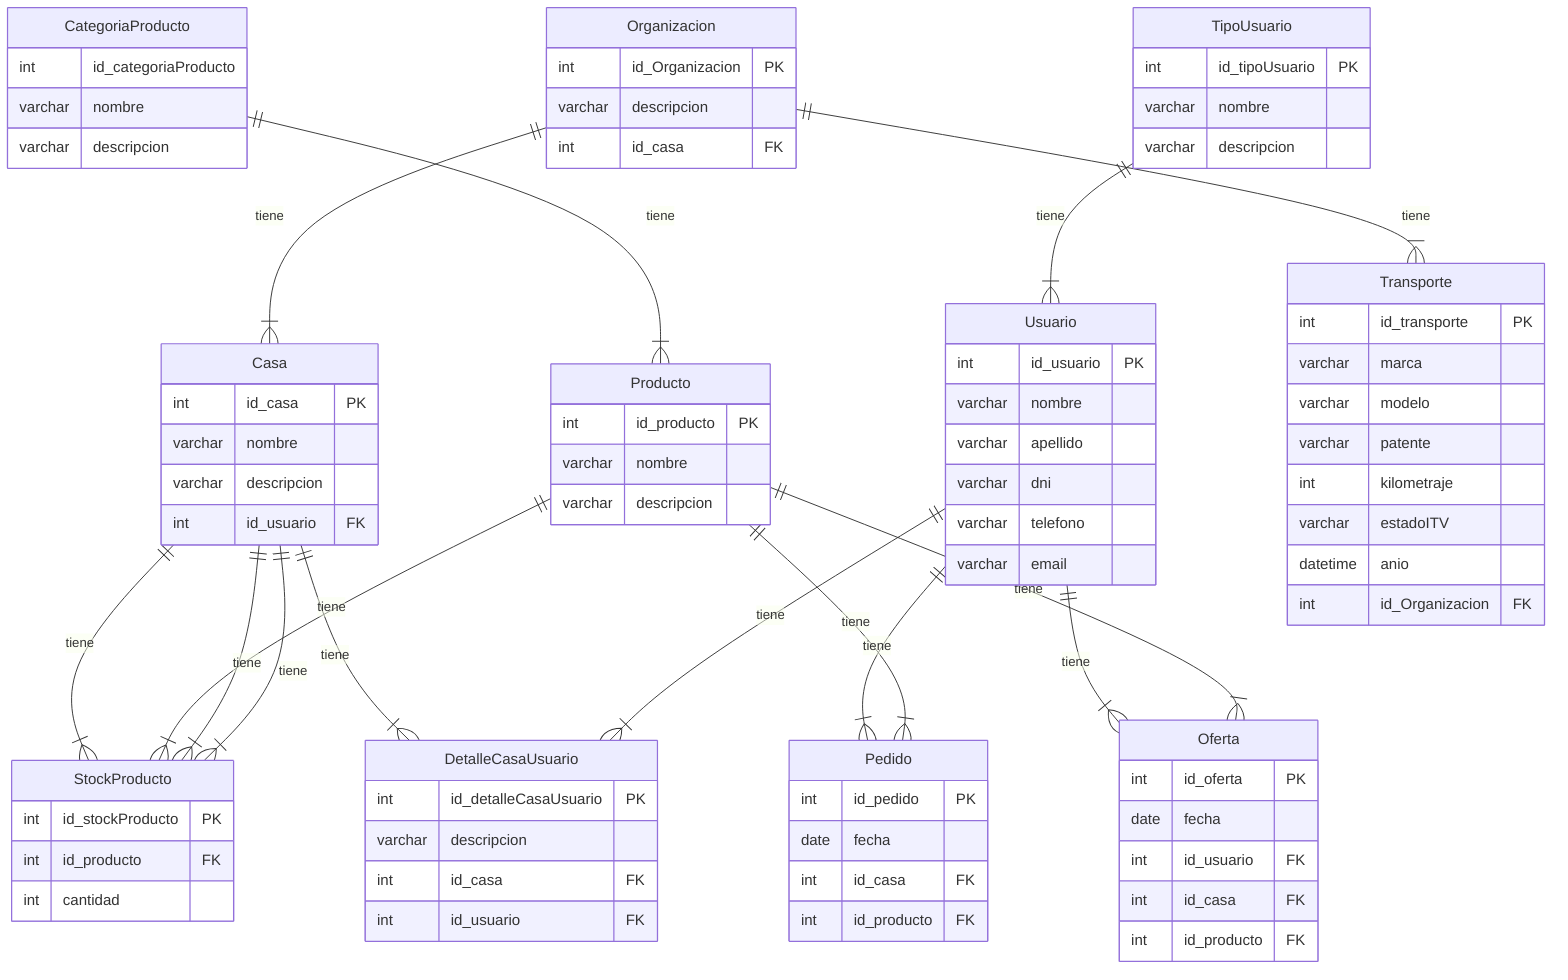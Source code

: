 erDiagram

Organizacion{
    int id_Organizacion PK
    varchar descripcion
    int id_casa FK
}
Usuario{
    int id_usuario PK
    varchar nombre
    varchar apellido
    varchar dni
    varchar telefono
    varchar email
}
TipoUsuario{
    int id_tipoUsuario PK
    varchar nombre
    varchar descripcion
}
Casa{
    int id_casa PK
    varchar nombre
    varchar descripcion
    int id_usuario FK
}
DetalleCasaUsuario{
    int id_detalleCasaUsuario PK
    varchar descripcion
    int id_casa FK
    int id_usuario FK
}
StockProducto{
    int id_stockProducto PK
    int id_producto FK
    int cantidad
}
CategoriaProducto{
    int id_categoriaProducto
    varchar nombre
    varchar descripcion
}
Producto{
    int id_producto PK
    varchar nombre
    varchar descripcion
}
Pedido{
    int id_pedido PK
    date fecha
    int id_casa FK
    int id_producto FK
}
Oferta{
    int id_oferta PK
    date fecha
    int id_usuario FK
    int id_casa FK
    int id_producto FK
}

Transporte{
    int id_transporte PK
    varchar marca
    varchar modelo
    varchar patente
    int kilometraje
    varchar estadoITV
    datetime anio
    int id_Organizacion FK
}

Organizacion ||--|{ Casa : "tiene"
Organizacion ||--|{ Transporte : "tiene"
Casa ||--|{ StockProducto : "tiene"

TipoUsuario ||--|{ Usuario : "tiene"
Usuario ||--|{ Pedido : "tiene"
Usuario ||--|{ Oferta : "tiene"

CategoriaProducto ||--|{ Producto : "tiene"
Producto ||--|{ Pedido : "tiene"
Producto ||--|{ Oferta : "tiene"
Producto ||--|{ StockProducto : "tiene"

Casa ||--|{ StockProducto : "tiene"
Casa ||--|{ StockProducto : "tiene"
Casa ||--|{ DetalleCasaUsuario : "tiene"
Usuario ||--|{ DetalleCasaUsuario : "tiene"